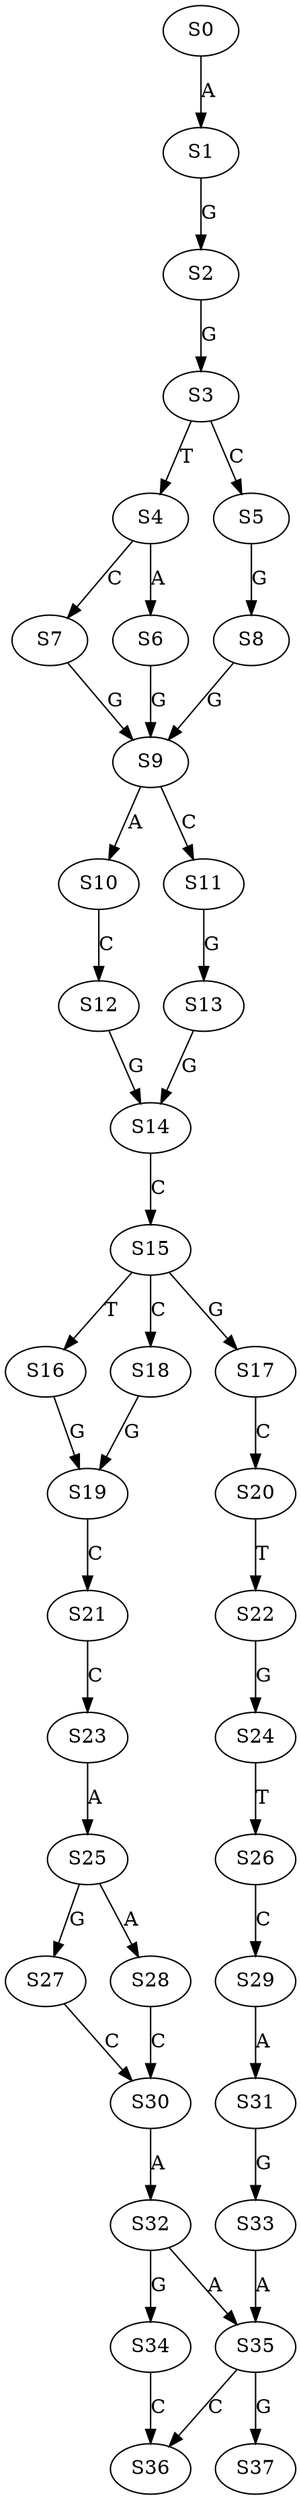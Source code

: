 strict digraph  {
	S0 -> S1 [ label = A ];
	S1 -> S2 [ label = G ];
	S2 -> S3 [ label = G ];
	S3 -> S4 [ label = T ];
	S3 -> S5 [ label = C ];
	S4 -> S6 [ label = A ];
	S4 -> S7 [ label = C ];
	S5 -> S8 [ label = G ];
	S6 -> S9 [ label = G ];
	S7 -> S9 [ label = G ];
	S8 -> S9 [ label = G ];
	S9 -> S10 [ label = A ];
	S9 -> S11 [ label = C ];
	S10 -> S12 [ label = C ];
	S11 -> S13 [ label = G ];
	S12 -> S14 [ label = G ];
	S13 -> S14 [ label = G ];
	S14 -> S15 [ label = C ];
	S15 -> S16 [ label = T ];
	S15 -> S17 [ label = G ];
	S15 -> S18 [ label = C ];
	S16 -> S19 [ label = G ];
	S17 -> S20 [ label = C ];
	S18 -> S19 [ label = G ];
	S19 -> S21 [ label = C ];
	S20 -> S22 [ label = T ];
	S21 -> S23 [ label = C ];
	S22 -> S24 [ label = G ];
	S23 -> S25 [ label = A ];
	S24 -> S26 [ label = T ];
	S25 -> S27 [ label = G ];
	S25 -> S28 [ label = A ];
	S26 -> S29 [ label = C ];
	S27 -> S30 [ label = C ];
	S28 -> S30 [ label = C ];
	S29 -> S31 [ label = A ];
	S30 -> S32 [ label = A ];
	S31 -> S33 [ label = G ];
	S32 -> S34 [ label = G ];
	S32 -> S35 [ label = A ];
	S33 -> S35 [ label = A ];
	S34 -> S36 [ label = C ];
	S35 -> S37 [ label = G ];
	S35 -> S36 [ label = C ];
}
